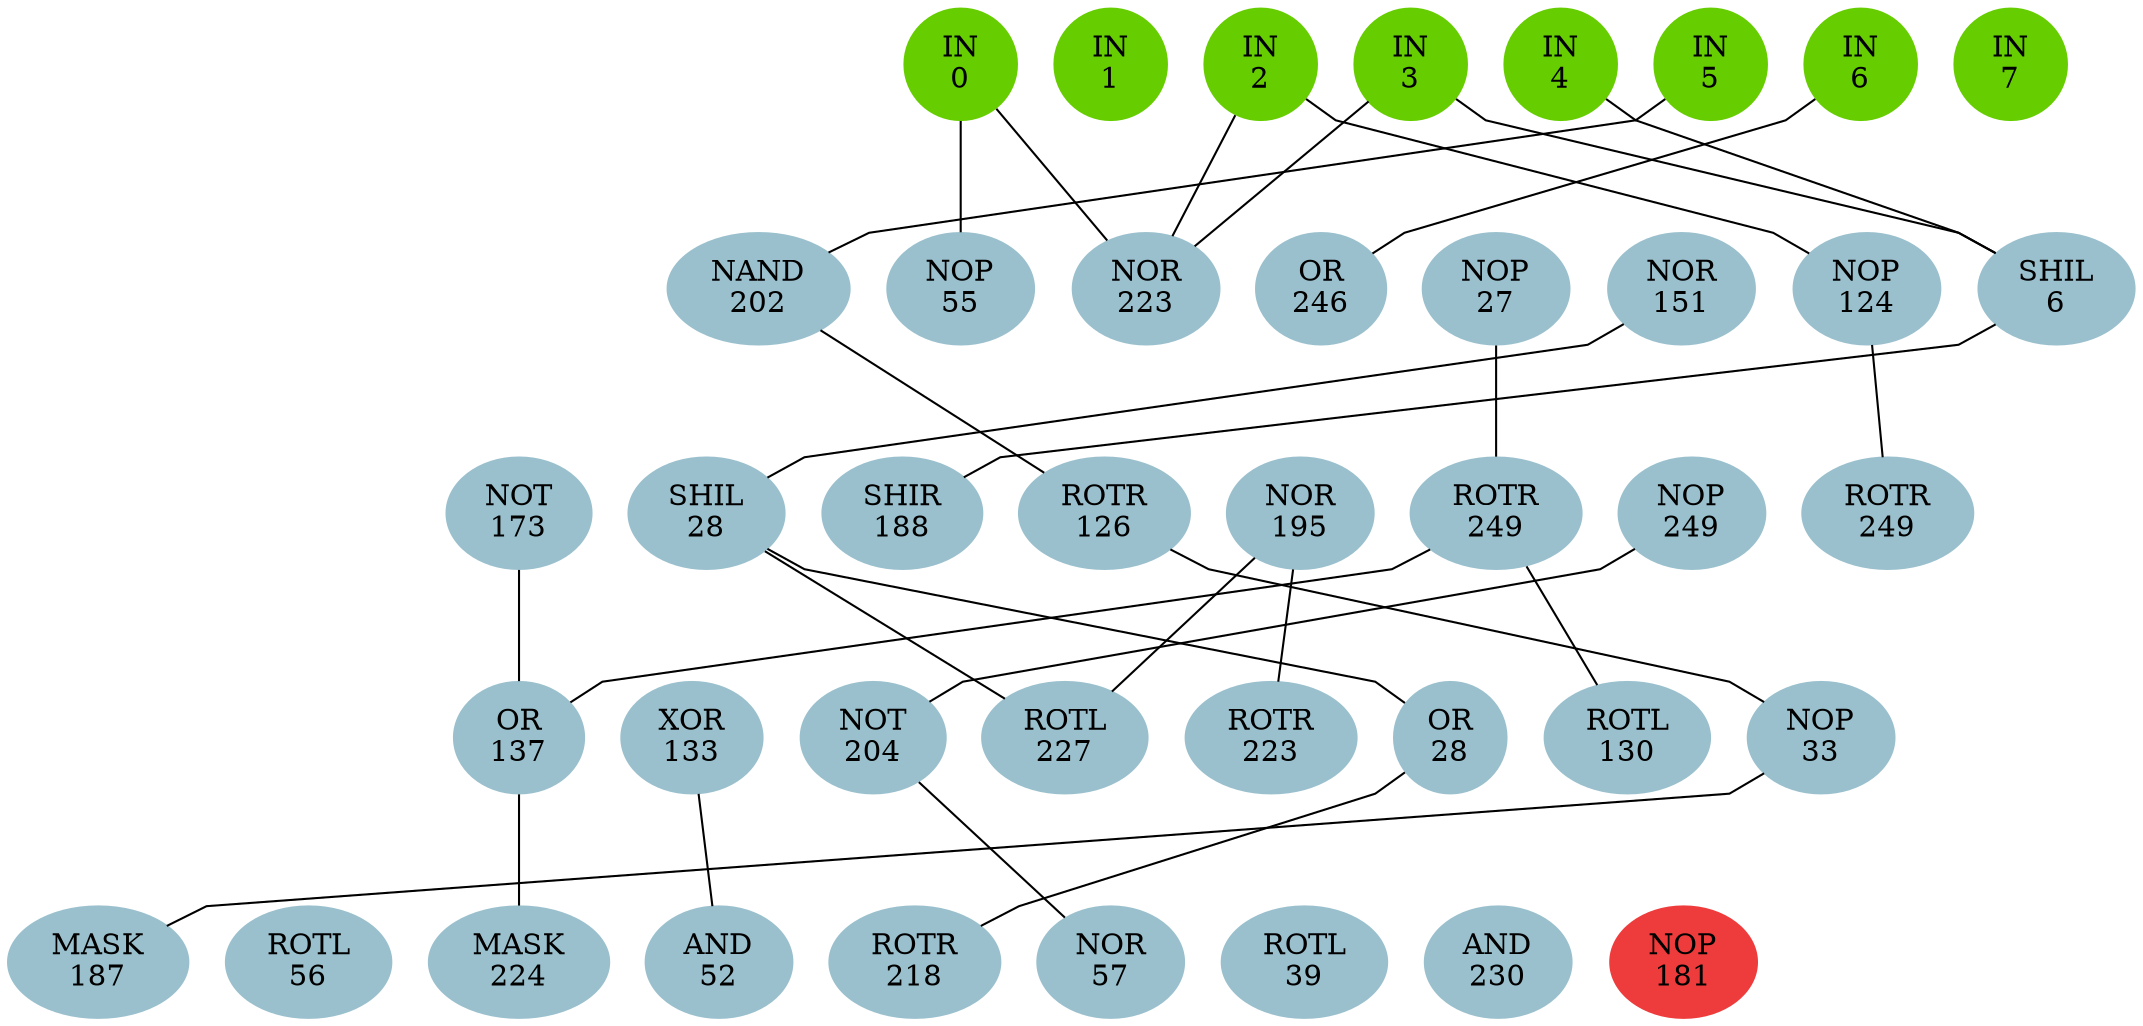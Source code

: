 graph EACircuit {
rankdir=BT;
ranksep=0.75;
ordering=out;
splines=polyline;
node [style=filled, color=lightblue2];

{ rank=same;
node [color=chartreuse3];
"-1_0"[label="IN\n0"];
node [color=chartreuse3];
"-1_1"[label="IN\n1"];
node [color=chartreuse3];
"-1_2"[label="IN\n2"];
node [color=chartreuse3];
"-1_3"[label="IN\n3"];
node [color=chartreuse3];
"-1_4"[label="IN\n4"];
node [color=chartreuse3];
"-1_5"[label="IN\n5"];
node [color=chartreuse3];
"-1_6"[label="IN\n6"];
node [color=chartreuse3];
"-1_7"[label="IN\n7"];
}
{ rank=same;
node [color=lightblue3];
"0_0"[label="NAND\n202"];
node [color=lightblue3];
"0_1"[label="NOP\n55"];
node [color=lightblue3];
"0_2"[label="NOR\n223"];
node [color=lightblue3];
"0_3"[label="OR\n246"];
node [color=lightblue3];
"0_4"[label="NOP\n27"];
node [color=lightblue3];
"0_5"[label="NOR\n151"];
node [color=lightblue3];
"0_6"[label="NOP\n124"];
node [color=lightblue3];
"0_7"[label="SHIL\n6"];
}
{ rank=same;
node [color=lightblue3];
"1_0"[label="NOT\n173"];
node [color=lightblue3];
"1_1"[label="SHIL\n28"];
node [color=lightblue3];
"1_2"[label="SHIR\n188"];
node [color=lightblue3];
"1_3"[label="ROTR\n126"];
node [color=lightblue3];
"1_4"[label="NOR\n195"];
node [color=lightblue3];
"1_5"[label="ROTR\n249"];
node [color=lightblue3];
"1_6"[label="NOP\n249"];
node [color=lightblue3];
"1_7"[label="ROTR\n249"];
}
{ rank=same;
node [color=lightblue3];
"2_0"[label="OR\n137"];
node [color=lightblue3];
"2_1"[label="XOR\n133"];
node [color=lightblue3];
"2_2"[label="NOT\n204"];
node [color=lightblue3];
"2_3"[label="ROTL\n227"];
node [color=lightblue3];
"2_4"[label="ROTR\n223"];
node [color=lightblue3];
"2_5"[label="OR\n28"];
node [color=lightblue3];
"2_6"[label="ROTL\n130"];
node [color=lightblue3];
"2_7"[label="NOP\n33"];
}
{ rank=same;
node [color=lightblue3];
"3_0"[label="MASK\n187"];
node [color=lightblue3];
"3_1"[label="ROTL\n56"];
node [color=lightblue3];
"3_2"[label="MASK\n224"];
node [color=lightblue3];
"3_3"[label="AND\n52"];
node [color=lightblue3];
"3_4"[label="ROTR\n218"];
node [color=lightblue3];
"3_5"[label="NOR\n57"];
node [color=lightblue3];
"3_6"[label="ROTL\n39"];
node [color=lightblue3];
"3_7"[label="AND\n230"];
}
{ rank=same;
node [color=brown2];
"4_0"[label="NOP\n181"];
}
edge[style=invis];
"-1_0" -- "-1_1" -- "-1_2" -- "-1_3" -- "-1_4" -- "-1_5" -- "-1_6" -- "-1_7";
"0_0" -- "0_1" -- "0_2" -- "0_3" -- "0_4" -- "0_5" -- "0_6" -- "0_7";
"1_0" -- "1_1" -- "1_2" -- "1_3" -- "1_4" -- "1_5" -- "1_6" -- "1_7";
"2_0" -- "2_1" -- "2_2" -- "2_3" -- "2_4" -- "2_5" -- "2_6" -- "2_7";
"3_0" -- "3_1" -- "3_2" -- "3_3" -- "3_4" -- "3_5" -- "3_6" -- "3_7";
"4_0" -- "4_0";
edge[style=solid];
"0_0" -- "-1_5";
"0_1" -- "-1_0";
"0_2" -- "-1_0";
"0_2" -- "-1_2";
"0_2" -- "-1_3";
"0_3" -- "-1_6";
"0_6" -- "-1_2";
"0_7" -- "-1_3";
"0_7" -- "-1_4";
"1_1" -- "0_5";
"1_2" -- "0_7";
"1_3" -- "0_0";
"1_5" -- "0_4";
"1_7" -- "0_6";
"2_0" -- "1_0";
"2_0" -- "1_5";
"2_2" -- "1_6";
"2_3" -- "1_1";
"2_3" -- "1_4";
"2_4" -- "1_4";
"2_5" -- "1_1";
"2_6" -- "1_5";
"2_7" -- "1_3";
"3_0" -- "2_7";
"3_2" -- "2_0";
"3_3" -- "2_1";
"3_4" -- "2_5";
"3_5" -- "2_2";
}